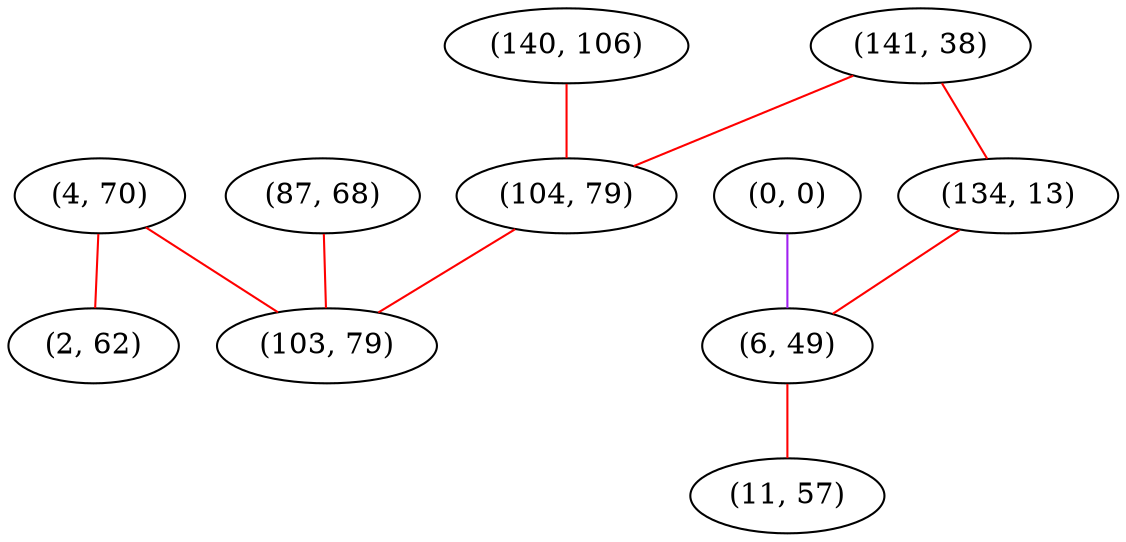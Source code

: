 graph "" {
"(87, 68)";
"(0, 0)";
"(4, 70)";
"(2, 62)";
"(141, 38)";
"(134, 13)";
"(140, 106)";
"(6, 49)";
"(11, 57)";
"(104, 79)";
"(103, 79)";
"(87, 68)" -- "(103, 79)"  [color=red, key=0, weight=1];
"(0, 0)" -- "(6, 49)"  [color=purple, key=0, weight=4];
"(4, 70)" -- "(2, 62)"  [color=red, key=0, weight=1];
"(4, 70)" -- "(103, 79)"  [color=red, key=0, weight=1];
"(141, 38)" -- "(134, 13)"  [color=red, key=0, weight=1];
"(141, 38)" -- "(104, 79)"  [color=red, key=0, weight=1];
"(134, 13)" -- "(6, 49)"  [color=red, key=0, weight=1];
"(140, 106)" -- "(104, 79)"  [color=red, key=0, weight=1];
"(6, 49)" -- "(11, 57)"  [color=red, key=0, weight=1];
"(104, 79)" -- "(103, 79)"  [color=red, key=0, weight=1];
}

